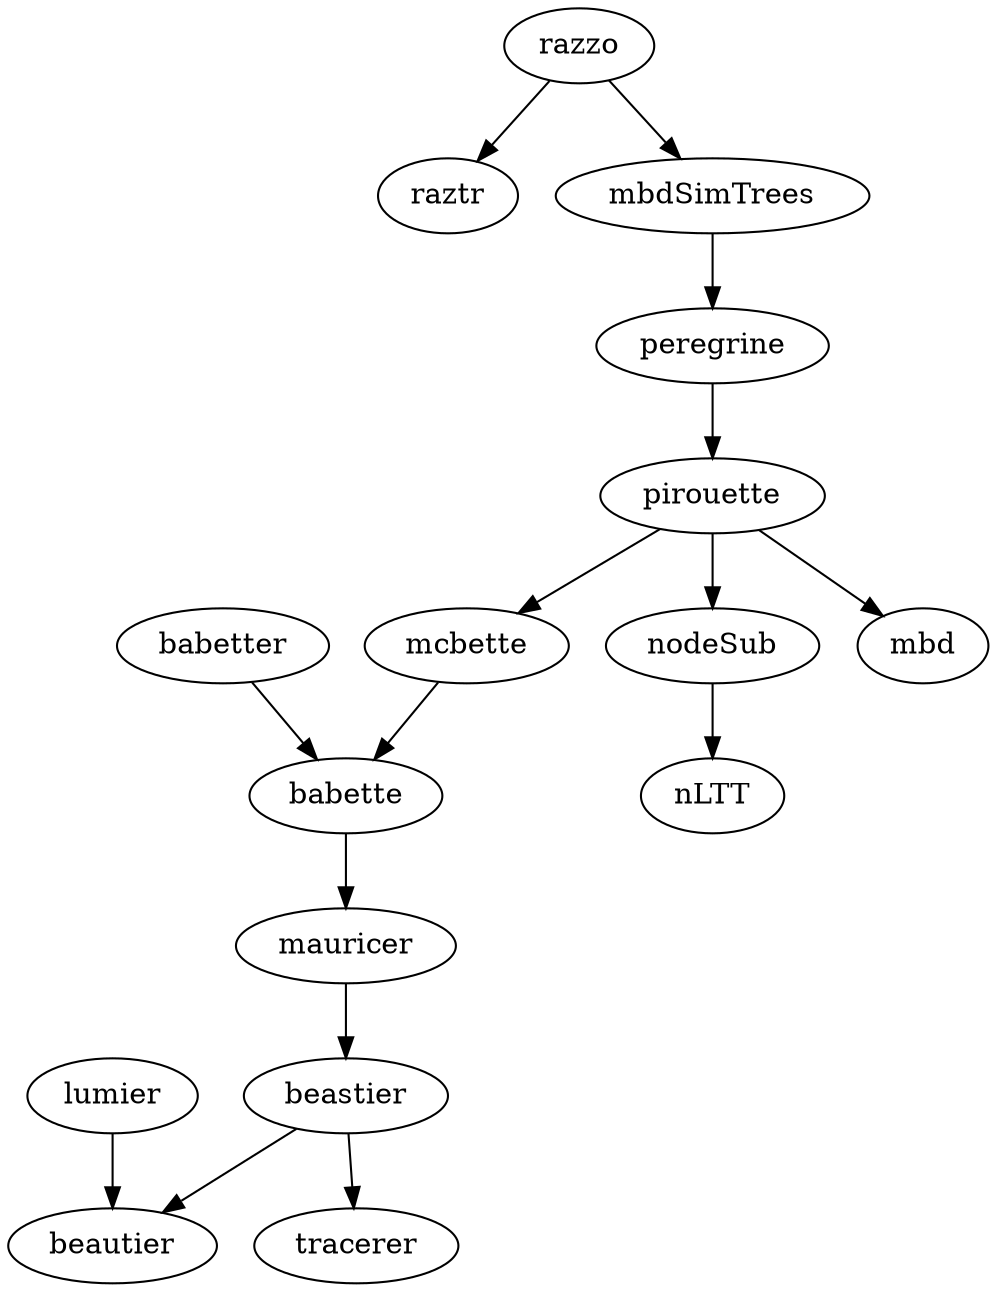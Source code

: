 digraph G
{
  babette -> mauricer;
  mauricer -> beastier;
  beastier -> tracerer;
  beastier -> beautier;
  lumier -> beautier;
  babetter -> babette;
  mcbette -> babette;
  nodeSub -> nLTT ;
  pirouette -> mcbette;
  pirouette -> mbd;
  pirouette -> nodeSub;
  peregrine -> pirouette;
  razzo -> raztr;
  razzo -> mbdSimTrees;
  mbdSimTrees -> peregrine;
}
